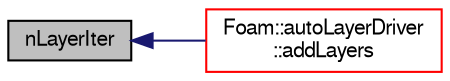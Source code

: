 digraph "nLayerIter"
{
  bgcolor="transparent";
  edge [fontname="FreeSans",fontsize="10",labelfontname="FreeSans",labelfontsize="10"];
  node [fontname="FreeSans",fontsize="10",shape=record];
  rankdir="LR";
  Node412 [label="nLayerIter",height=0.2,width=0.4,color="black", fillcolor="grey75", style="filled", fontcolor="black"];
  Node412 -> Node413 [dir="back",color="midnightblue",fontsize="10",style="solid",fontname="FreeSans"];
  Node413 [label="Foam::autoLayerDriver\l::addLayers",height=0.2,width=0.4,color="red",URL="$a24610.html#a2654851d1ffedc26e8ff1424f7097ba6",tooltip="Add cell layers. "];
}
